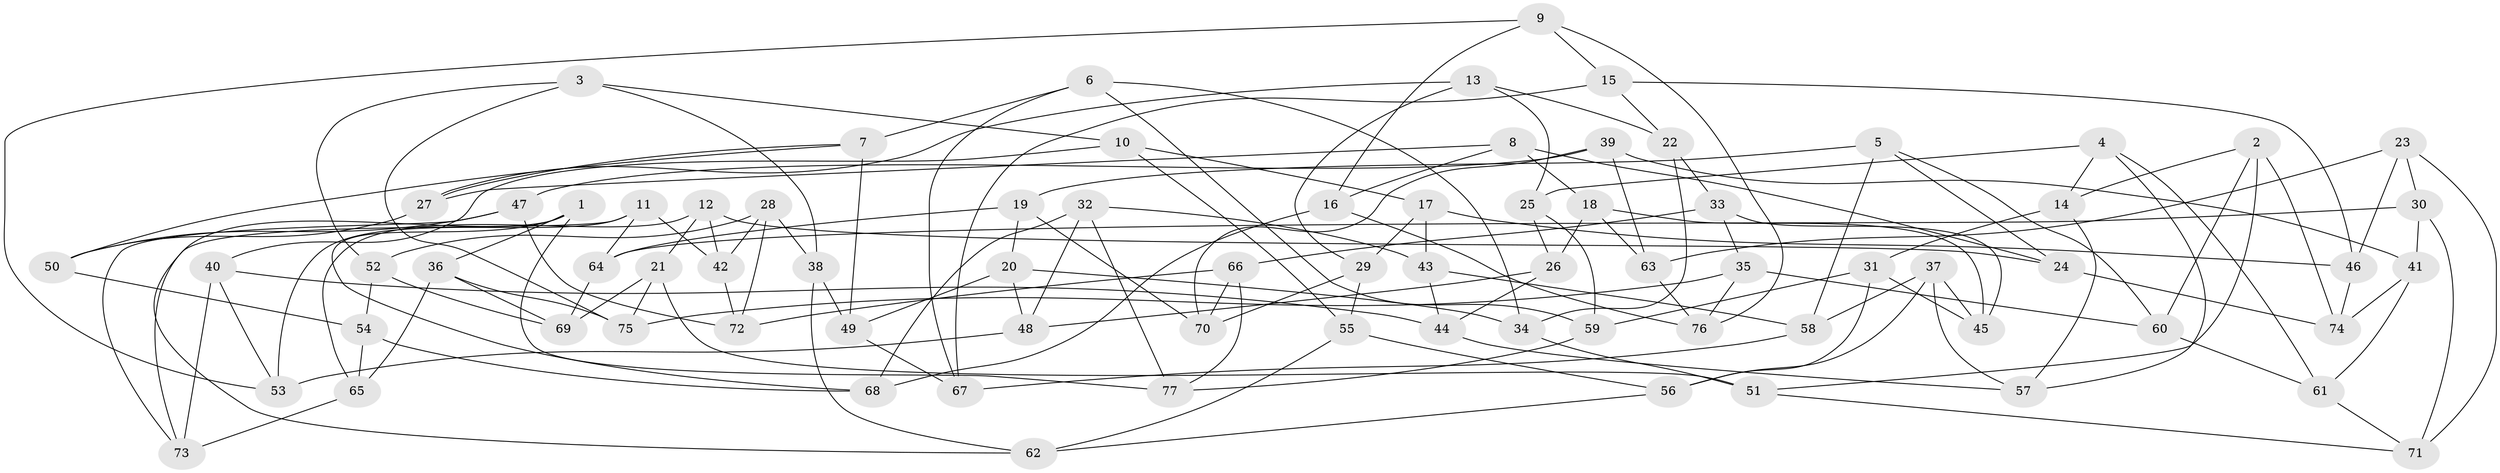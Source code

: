 // Generated by graph-tools (version 1.1) at 2025/11/02/27/25 16:11:43]
// undirected, 77 vertices, 154 edges
graph export_dot {
graph [start="1"]
  node [color=gray90,style=filled];
  1;
  2;
  3;
  4;
  5;
  6;
  7;
  8;
  9;
  10;
  11;
  12;
  13;
  14;
  15;
  16;
  17;
  18;
  19;
  20;
  21;
  22;
  23;
  24;
  25;
  26;
  27;
  28;
  29;
  30;
  31;
  32;
  33;
  34;
  35;
  36;
  37;
  38;
  39;
  40;
  41;
  42;
  43;
  44;
  45;
  46;
  47;
  48;
  49;
  50;
  51;
  52;
  53;
  54;
  55;
  56;
  57;
  58;
  59;
  60;
  61;
  62;
  63;
  64;
  65;
  66;
  67;
  68;
  69;
  70;
  71;
  72;
  73;
  74;
  75;
  76;
  77;
  1 -- 68;
  1 -- 77;
  1 -- 62;
  1 -- 36;
  2 -- 51;
  2 -- 60;
  2 -- 14;
  2 -- 74;
  3 -- 10;
  3 -- 38;
  3 -- 75;
  3 -- 52;
  4 -- 61;
  4 -- 14;
  4 -- 25;
  4 -- 57;
  5 -- 58;
  5 -- 19;
  5 -- 24;
  5 -- 60;
  6 -- 59;
  6 -- 7;
  6 -- 67;
  6 -- 34;
  7 -- 49;
  7 -- 27;
  7 -- 50;
  8 -- 24;
  8 -- 18;
  8 -- 16;
  8 -- 27;
  9 -- 15;
  9 -- 16;
  9 -- 53;
  9 -- 76;
  10 -- 40;
  10 -- 55;
  10 -- 17;
  11 -- 73;
  11 -- 42;
  11 -- 53;
  11 -- 64;
  12 -- 24;
  12 -- 65;
  12 -- 42;
  12 -- 21;
  13 -- 27;
  13 -- 29;
  13 -- 22;
  13 -- 25;
  14 -- 31;
  14 -- 57;
  15 -- 46;
  15 -- 67;
  15 -- 22;
  16 -- 76;
  16 -- 68;
  17 -- 46;
  17 -- 29;
  17 -- 43;
  18 -- 63;
  18 -- 26;
  18 -- 45;
  19 -- 20;
  19 -- 70;
  19 -- 64;
  20 -- 48;
  20 -- 34;
  20 -- 49;
  21 -- 75;
  21 -- 51;
  21 -- 69;
  22 -- 34;
  22 -- 33;
  23 -- 63;
  23 -- 46;
  23 -- 30;
  23 -- 71;
  24 -- 74;
  25 -- 26;
  25 -- 59;
  26 -- 44;
  26 -- 48;
  27 -- 50;
  28 -- 38;
  28 -- 52;
  28 -- 72;
  28 -- 42;
  29 -- 70;
  29 -- 55;
  30 -- 41;
  30 -- 71;
  30 -- 64;
  31 -- 45;
  31 -- 56;
  31 -- 59;
  32 -- 77;
  32 -- 48;
  32 -- 68;
  32 -- 43;
  33 -- 45;
  33 -- 35;
  33 -- 66;
  34 -- 51;
  35 -- 76;
  35 -- 60;
  35 -- 75;
  36 -- 75;
  36 -- 65;
  36 -- 69;
  37 -- 58;
  37 -- 57;
  37 -- 56;
  37 -- 45;
  38 -- 62;
  38 -- 49;
  39 -- 41;
  39 -- 63;
  39 -- 70;
  39 -- 47;
  40 -- 44;
  40 -- 53;
  40 -- 73;
  41 -- 74;
  41 -- 61;
  42 -- 72;
  43 -- 58;
  43 -- 44;
  44 -- 57;
  46 -- 74;
  47 -- 73;
  47 -- 72;
  47 -- 50;
  48 -- 53;
  49 -- 67;
  50 -- 54;
  51 -- 71;
  52 -- 69;
  52 -- 54;
  54 -- 65;
  54 -- 68;
  55 -- 62;
  55 -- 56;
  56 -- 62;
  58 -- 67;
  59 -- 77;
  60 -- 61;
  61 -- 71;
  63 -- 76;
  64 -- 69;
  65 -- 73;
  66 -- 77;
  66 -- 72;
  66 -- 70;
}

